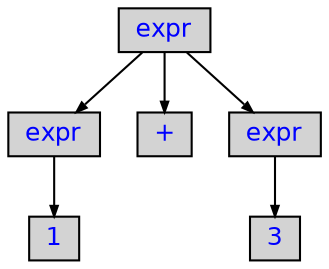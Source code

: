 digraph {
	ordering=out;
	ranksep=.4;
	node [shape=box, fixedsize=false, fontsize=12, fontname="Helvetica", fontcolor="blue"
		width=.25, height=.25, color="black", fillcolor="lightgrey", style="filled, solid"];
	edge [arrowsize=.5, color="black"]

	node0x18f0b50[label="expr"];
	node0x18f00b0[label="expr"];
	node0x18f0110[label="1"]
	node0x18f0820[label="+"]
	node0x18f0bc0[label="expr"];
	node0x18f0c70[label="3"]
	node0x18f0b50 -> node0x18f00b0;
	node0x18f0b50 -> node0x18f0820;
	node0x18f0b50 -> node0x18f0bc0;
	node0x18f00b0 -> node0x18f0110;
	node0x18f0bc0 -> node0x18f0c70;
}
